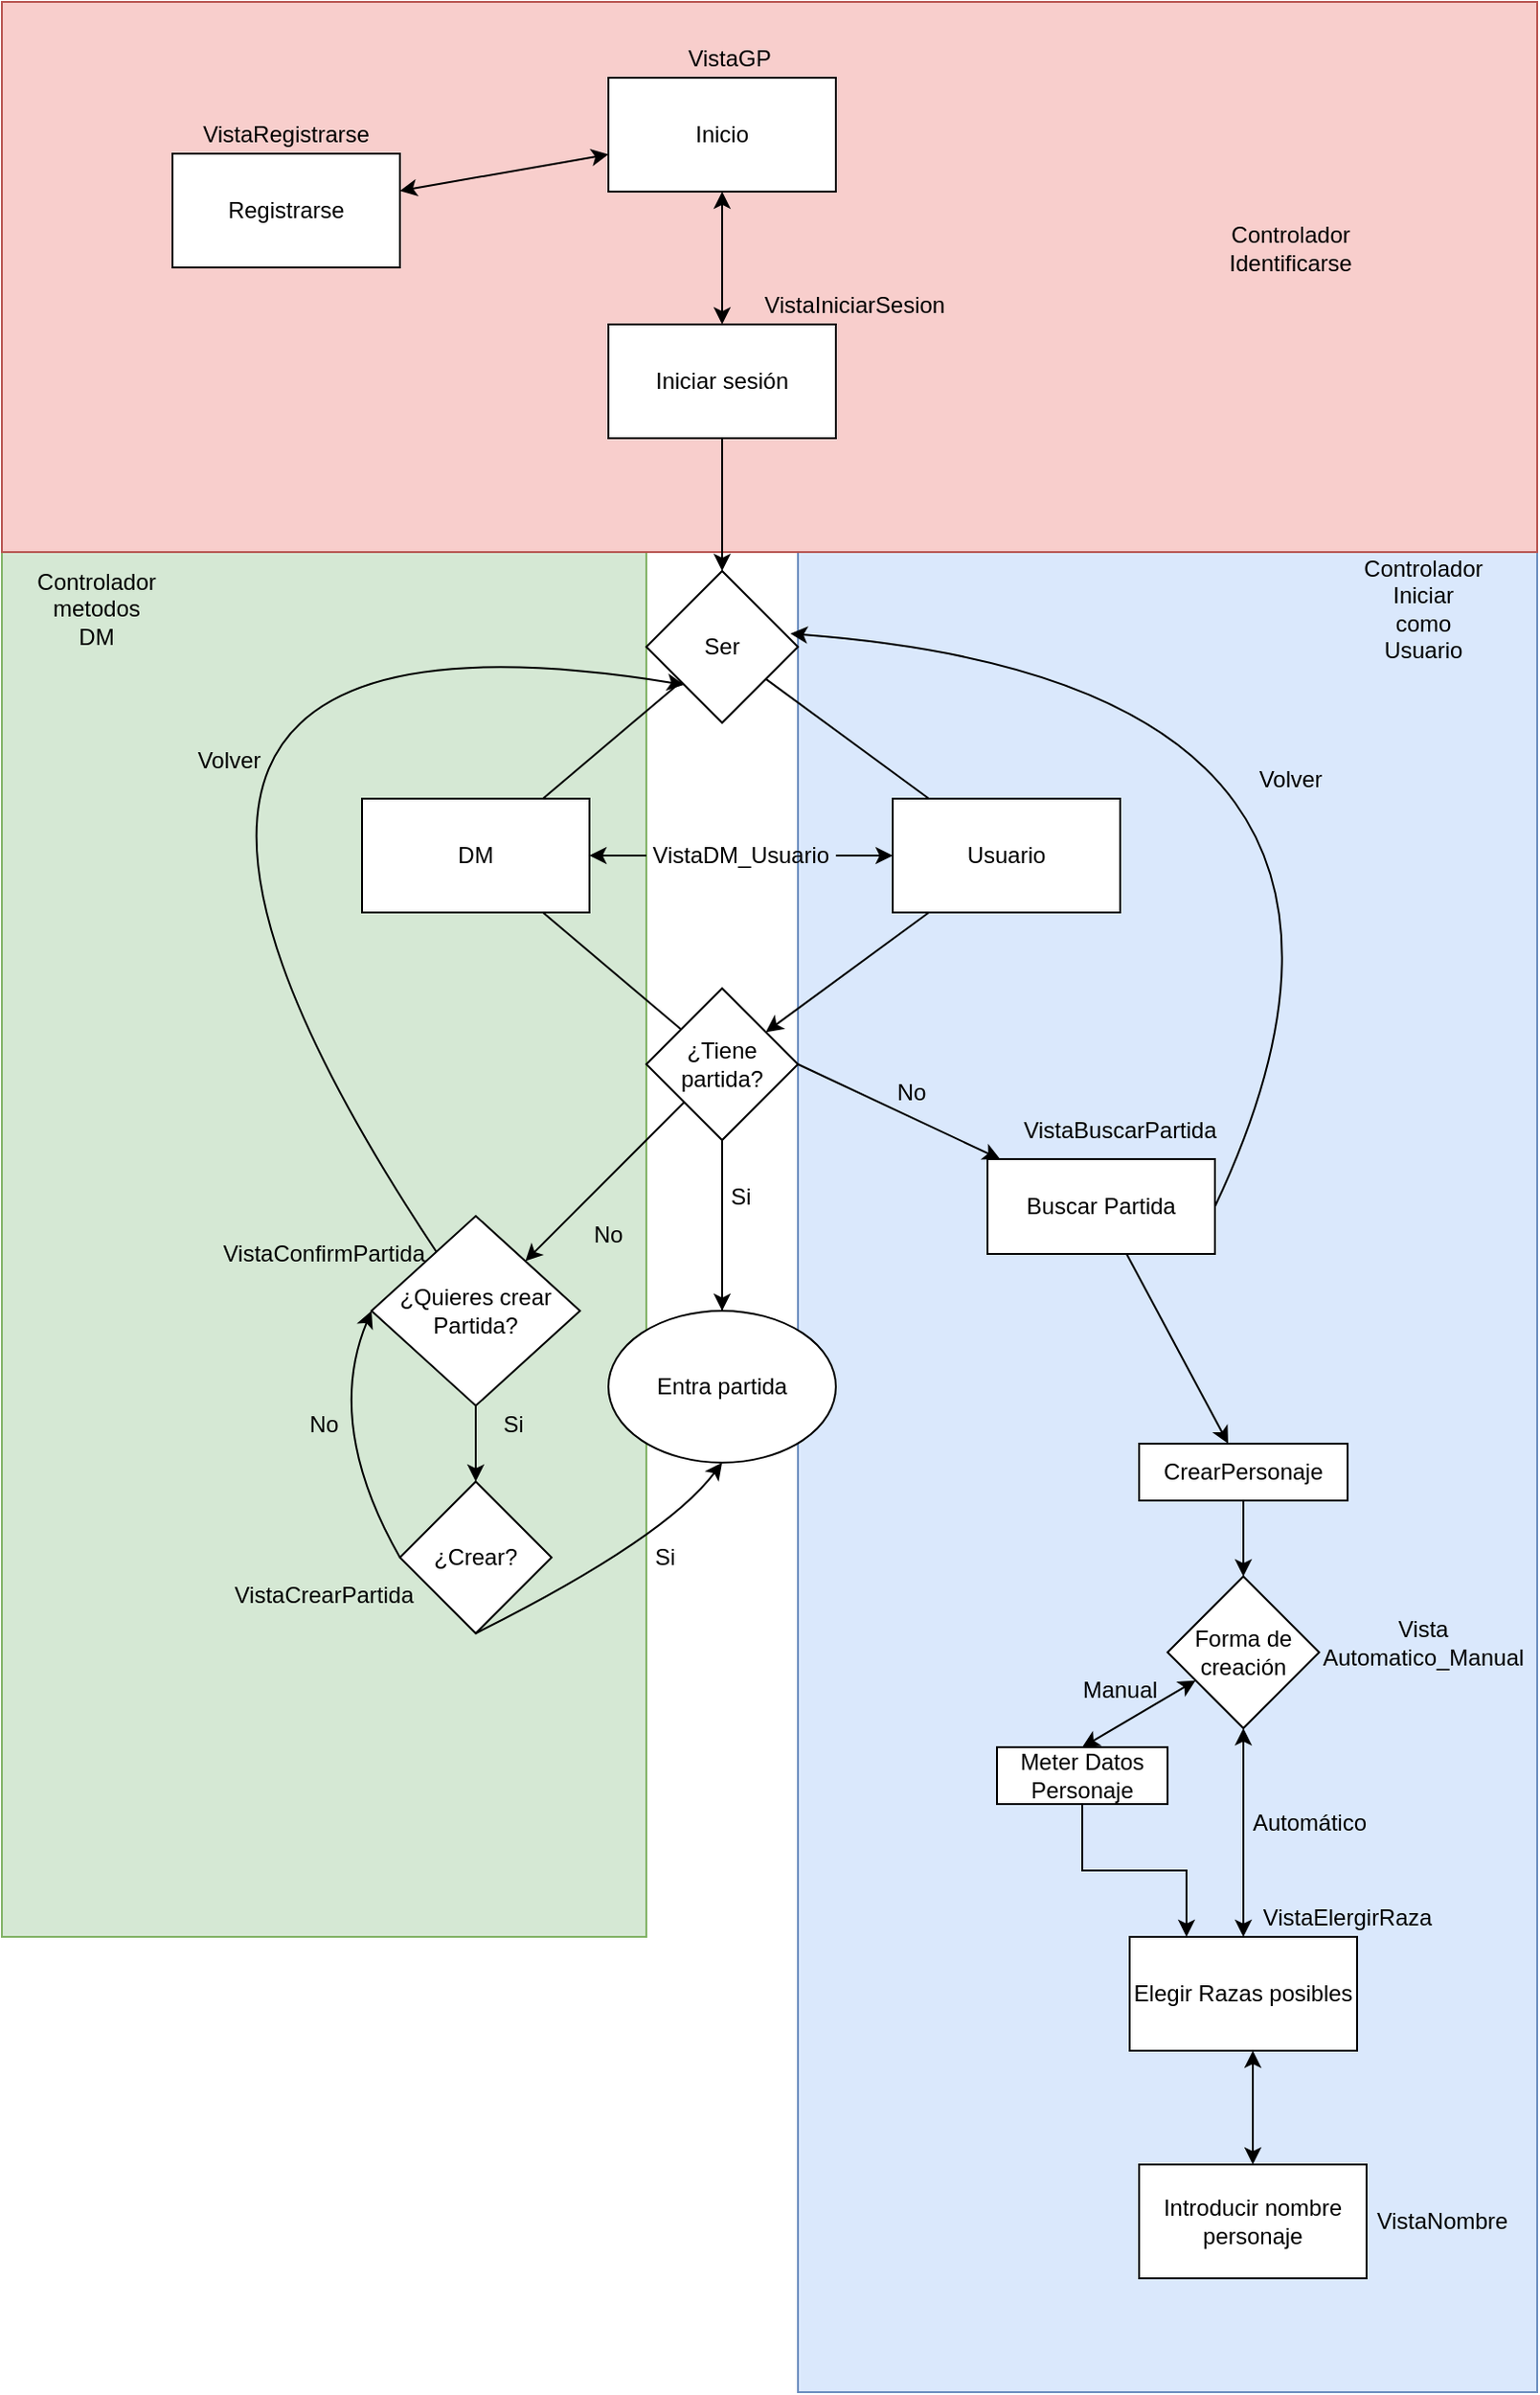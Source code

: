 <mxfile version="13.0.3" type="device"><diagram id="C5RBs43oDa-KdzZeNtuy" name="Page-1"><mxGraphModel dx="1086" dy="846" grid="1" gridSize="10" guides="1" tooltips="1" connect="1" arrows="1" fold="1" page="1" pageScale="1" pageWidth="827" pageHeight="1169" math="0" shadow="0"><root><mxCell id="WIyWlLk6GJQsqaUBKTNV-0"/><mxCell id="WIyWlLk6GJQsqaUBKTNV-1" parent="WIyWlLk6GJQsqaUBKTNV-0"/><mxCell id="XXZ9HCn9pzuTH9HaBSLa-4" value="" style="rounded=0;whiteSpace=wrap;html=1;fillColor=#dae8fc;strokeColor=#6c8ebf;direction=south;" parent="WIyWlLk6GJQsqaUBKTNV-1" vertex="1"><mxGeometry x="430" y="290" width="390" height="970" as="geometry"/></mxCell><mxCell id="XXZ9HCn9pzuTH9HaBSLa-2" value="" style="rounded=0;whiteSpace=wrap;html=1;direction=south;fillColor=#d5e8d4;strokeColor=#82b366;" parent="WIyWlLk6GJQsqaUBKTNV-1" vertex="1"><mxGeometry x="10" y="290" width="340" height="730" as="geometry"/></mxCell><mxCell id="XXZ9HCn9pzuTH9HaBSLa-0" value="" style="rounded=0;whiteSpace=wrap;html=1;fillColor=#f8cecc;strokeColor=#b85450;gradientColor=none;imageAspect=1;noLabel=0;" parent="WIyWlLk6GJQsqaUBKTNV-1" vertex="1"><mxGeometry x="10" width="810" height="290" as="geometry"/></mxCell><mxCell id="KF8RKo6rqvKwrOtJcQL5-0" value="Inicio" style="rounded=0;whiteSpace=wrap;html=1;" parent="WIyWlLk6GJQsqaUBKTNV-1" vertex="1"><mxGeometry x="330" y="40" width="120" height="60" as="geometry"/></mxCell><mxCell id="KF8RKo6rqvKwrOtJcQL5-1" value="Ser" style="rhombus;whiteSpace=wrap;html=1;" parent="WIyWlLk6GJQsqaUBKTNV-1" vertex="1"><mxGeometry x="350" y="300" width="80" height="80" as="geometry"/></mxCell><mxCell id="KF8RKo6rqvKwrOtJcQL5-3" value="DM" style="rounded=0;whiteSpace=wrap;html=1;" parent="WIyWlLk6GJQsqaUBKTNV-1" vertex="1"><mxGeometry x="200" y="420" width="120" height="60" as="geometry"/></mxCell><mxCell id="KF8RKo6rqvKwrOtJcQL5-37" style="edgeStyle=none;rounded=0;orthogonalLoop=1;jettySize=auto;html=1;shadow=0;strokeWidth=1;" parent="WIyWlLk6GJQsqaUBKTNV-1" source="KF8RKo6rqvKwrOtJcQL5-4" target="KF8RKo6rqvKwrOtJcQL5-8" edge="1"><mxGeometry relative="1" as="geometry"/></mxCell><mxCell id="KF8RKo6rqvKwrOtJcQL5-4" value="Usuario" style="rounded=0;whiteSpace=wrap;html=1;" parent="WIyWlLk6GJQsqaUBKTNV-1" vertex="1"><mxGeometry x="480" y="420" width="120" height="60" as="geometry"/></mxCell><mxCell id="KF8RKo6rqvKwrOtJcQL5-6" value="" style="endArrow=none;html=1;" parent="WIyWlLk6GJQsqaUBKTNV-1" source="KF8RKo6rqvKwrOtJcQL5-3" target="KF8RKo6rqvKwrOtJcQL5-1" edge="1"><mxGeometry width="50" height="50" relative="1" as="geometry"><mxPoint x="390" y="570" as="sourcePoint"/><mxPoint x="440" y="520" as="targetPoint"/></mxGeometry></mxCell><mxCell id="KF8RKo6rqvKwrOtJcQL5-7" value="" style="endArrow=none;html=1;" parent="WIyWlLk6GJQsqaUBKTNV-1" source="KF8RKo6rqvKwrOtJcQL5-1" target="KF8RKo6rqvKwrOtJcQL5-4" edge="1"><mxGeometry width="50" height="50" relative="1" as="geometry"><mxPoint x="410.002" y="362.4" as="sourcePoint"/><mxPoint x="489.42" y="300" as="targetPoint"/></mxGeometry></mxCell><mxCell id="KF8RKo6rqvKwrOtJcQL5-22" style="edgeStyle=none;rounded=0;orthogonalLoop=1;jettySize=auto;html=1;shadow=0;strokeWidth=1;" parent="WIyWlLk6GJQsqaUBKTNV-1" source="KF8RKo6rqvKwrOtJcQL5-8" target="KF8RKo6rqvKwrOtJcQL5-10" edge="1"><mxGeometry relative="1" as="geometry"/></mxCell><mxCell id="KF8RKo6rqvKwrOtJcQL5-28" style="edgeStyle=none;rounded=0;orthogonalLoop=1;jettySize=auto;html=1;shadow=0;strokeWidth=1;" parent="WIyWlLk6GJQsqaUBKTNV-1" source="KF8RKo6rqvKwrOtJcQL5-8" target="KF8RKo6rqvKwrOtJcQL5-24" edge="1"><mxGeometry relative="1" as="geometry"/></mxCell><mxCell id="KF8RKo6rqvKwrOtJcQL5-53" style="edgeStyle=none;rounded=0;orthogonalLoop=1;jettySize=auto;html=1;exitX=1;exitY=0.5;exitDx=0;exitDy=0;shadow=0;strokeWidth=1;" parent="WIyWlLk6GJQsqaUBKTNV-1" source="KF8RKo6rqvKwrOtJcQL5-8" target="KF8RKo6rqvKwrOtJcQL5-52" edge="1"><mxGeometry relative="1" as="geometry"/></mxCell><mxCell id="KF8RKo6rqvKwrOtJcQL5-8" value="¿Tiene partida?" style="rhombus;whiteSpace=wrap;html=1;" parent="WIyWlLk6GJQsqaUBKTNV-1" vertex="1"><mxGeometry x="350" y="520" width="80" height="80" as="geometry"/></mxCell><mxCell id="KF8RKo6rqvKwrOtJcQL5-9" value="" style="endArrow=none;html=1;" parent="WIyWlLk6GJQsqaUBKTNV-1" source="KF8RKo6rqvKwrOtJcQL5-8" target="KF8RKo6rqvKwrOtJcQL5-3" edge="1"><mxGeometry width="50" height="50" relative="1" as="geometry"><mxPoint x="390" y="570" as="sourcePoint"/><mxPoint x="440" y="520" as="targetPoint"/></mxGeometry></mxCell><mxCell id="KF8RKo6rqvKwrOtJcQL5-10" value="Entra partida" style="ellipse;whiteSpace=wrap;html=1;" parent="WIyWlLk6GJQsqaUBKTNV-1" vertex="1"><mxGeometry x="330" y="690" width="120" height="80" as="geometry"/></mxCell><mxCell id="KF8RKo6rqvKwrOtJcQL5-11" value="" style="endArrow=none;html=1;strokeWidth=1;shadow=0;" parent="WIyWlLk6GJQsqaUBKTNV-1" source="KF8RKo6rqvKwrOtJcQL5-10" target="KF8RKo6rqvKwrOtJcQL5-8" edge="1"><mxGeometry width="50" height="50" relative="1" as="geometry"><mxPoint x="390" y="570" as="sourcePoint"/><mxPoint x="440" y="520" as="targetPoint"/></mxGeometry></mxCell><mxCell id="KF8RKo6rqvKwrOtJcQL5-13" value="" style="endArrow=classic;startArrow=classic;html=1;shadow=0;strokeWidth=1;" parent="WIyWlLk6GJQsqaUBKTNV-1" source="KF8RKo6rqvKwrOtJcQL5-14" target="KF8RKo6rqvKwrOtJcQL5-0" edge="1"><mxGeometry width="50" height="50" relative="1" as="geometry"><mxPoint x="320" y="170" as="sourcePoint"/><mxPoint x="370" y="120" as="targetPoint"/></mxGeometry></mxCell><mxCell id="KF8RKo6rqvKwrOtJcQL5-14" value="Registrarse" style="rounded=0;whiteSpace=wrap;html=1;shadow=0;glass=0;comic=0;" parent="WIyWlLk6GJQsqaUBKTNV-1" vertex="1"><mxGeometry x="100" y="80" width="120" height="60" as="geometry"/></mxCell><mxCell id="KF8RKo6rqvKwrOtJcQL5-21" style="edgeStyle=none;rounded=0;orthogonalLoop=1;jettySize=auto;html=1;shadow=0;strokeWidth=1;" parent="WIyWlLk6GJQsqaUBKTNV-1" source="KF8RKo6rqvKwrOtJcQL5-15" target="KF8RKo6rqvKwrOtJcQL5-1" edge="1"><mxGeometry relative="1" as="geometry"/></mxCell><mxCell id="KF8RKo6rqvKwrOtJcQL5-15" value="Iniciar sesión" style="rounded=0;whiteSpace=wrap;html=1;shadow=0;glass=0;comic=0;" parent="WIyWlLk6GJQsqaUBKTNV-1" vertex="1"><mxGeometry x="330" y="170" width="120" height="60" as="geometry"/></mxCell><mxCell id="KF8RKo6rqvKwrOtJcQL5-17" value="" style="endArrow=classic;startArrow=classic;html=1;shadow=0;strokeWidth=1;" parent="WIyWlLk6GJQsqaUBKTNV-1" source="KF8RKo6rqvKwrOtJcQL5-0" target="KF8RKo6rqvKwrOtJcQL5-15" edge="1"><mxGeometry width="50" height="50" relative="1" as="geometry"><mxPoint x="440" y="140" as="sourcePoint"/><mxPoint x="490" y="90" as="targetPoint"/></mxGeometry></mxCell><mxCell id="KF8RKo6rqvKwrOtJcQL5-23" value="Si" style="text;html=1;strokeColor=none;fillColor=none;align=center;verticalAlign=middle;whiteSpace=wrap;rounded=0;shadow=0;glass=0;comic=0;" parent="WIyWlLk6GJQsqaUBKTNV-1" vertex="1"><mxGeometry x="380" y="620" width="40" height="20" as="geometry"/></mxCell><mxCell id="KF8RKo6rqvKwrOtJcQL5-32" style="edgeStyle=none;rounded=0;orthogonalLoop=1;jettySize=auto;html=1;shadow=0;strokeWidth=1;" parent="WIyWlLk6GJQsqaUBKTNV-1" source="KF8RKo6rqvKwrOtJcQL5-24" target="KF8RKo6rqvKwrOtJcQL5-30" edge="1"><mxGeometry relative="1" as="geometry"/></mxCell><mxCell id="KF8RKo6rqvKwrOtJcQL5-24" value="¿Quieres crear Partida?" style="rhombus;whiteSpace=wrap;html=1;rounded=0;shadow=0;glass=0;comic=0;" parent="WIyWlLk6GJQsqaUBKTNV-1" vertex="1"><mxGeometry x="205" y="640" width="110" height="100" as="geometry"/></mxCell><mxCell id="KF8RKo6rqvKwrOtJcQL5-26" value="" style="curved=1;endArrow=classic;html=1;shadow=0;strokeWidth=1;entryX=0;entryY=1;entryDx=0;entryDy=0;" parent="WIyWlLk6GJQsqaUBKTNV-1" source="KF8RKo6rqvKwrOtJcQL5-24" target="KF8RKo6rqvKwrOtJcQL5-1" edge="1"><mxGeometry width="50" height="50" relative="1" as="geometry"><mxPoint x="390" y="650" as="sourcePoint"/><mxPoint x="400" y="520" as="targetPoint"/><Array as="points"><mxPoint y="300"/></Array></mxGeometry></mxCell><mxCell id="KF8RKo6rqvKwrOtJcQL5-27" value="No" style="text;html=1;strokeColor=none;fillColor=none;align=center;verticalAlign=middle;whiteSpace=wrap;rounded=0;shadow=0;glass=0;comic=0;" parent="WIyWlLk6GJQsqaUBKTNV-1" vertex="1"><mxGeometry x="310" y="640" width="40" height="20" as="geometry"/></mxCell><mxCell id="KF8RKo6rqvKwrOtJcQL5-29" value="Si" style="text;html=1;strokeColor=none;fillColor=none;align=center;verticalAlign=middle;whiteSpace=wrap;rounded=0;shadow=0;glass=0;comic=0;" parent="WIyWlLk6GJQsqaUBKTNV-1" vertex="1"><mxGeometry x="260" y="740" width="40" height="20" as="geometry"/></mxCell><mxCell id="KF8RKo6rqvKwrOtJcQL5-30" value="¿Crear?" style="rhombus;whiteSpace=wrap;html=1;rounded=0;shadow=0;glass=0;comic=0;" parent="WIyWlLk6GJQsqaUBKTNV-1" vertex="1"><mxGeometry x="220" y="780" width="80" height="80" as="geometry"/></mxCell><mxCell id="KF8RKo6rqvKwrOtJcQL5-33" value="" style="curved=1;endArrow=classic;html=1;shadow=0;strokeWidth=1;exitX=0;exitY=0.5;exitDx=0;exitDy=0;entryX=0;entryY=0.5;entryDx=0;entryDy=0;" parent="WIyWlLk6GJQsqaUBKTNV-1" source="KF8RKo6rqvKwrOtJcQL5-30" target="KF8RKo6rqvKwrOtJcQL5-24" edge="1"><mxGeometry width="50" height="50" relative="1" as="geometry"><mxPoint x="390" y="750" as="sourcePoint"/><mxPoint x="440" y="700" as="targetPoint"/><Array as="points"><mxPoint x="180" y="750"/></Array></mxGeometry></mxCell><mxCell id="KF8RKo6rqvKwrOtJcQL5-34" value="No" style="text;html=1;strokeColor=none;fillColor=none;align=center;verticalAlign=middle;whiteSpace=wrap;rounded=0;shadow=0;glass=0;comic=0;" parent="WIyWlLk6GJQsqaUBKTNV-1" vertex="1"><mxGeometry x="160" y="740" width="40" height="20" as="geometry"/></mxCell><mxCell id="KF8RKo6rqvKwrOtJcQL5-35" value="" style="curved=1;endArrow=classic;html=1;shadow=0;strokeWidth=1;exitX=0.5;exitY=1;exitDx=0;exitDy=0;entryX=0.5;entryY=1;entryDx=0;entryDy=0;" parent="WIyWlLk6GJQsqaUBKTNV-1" source="KF8RKo6rqvKwrOtJcQL5-30" target="KF8RKo6rqvKwrOtJcQL5-10" edge="1"><mxGeometry width="50" height="50" relative="1" as="geometry"><mxPoint x="390" y="750" as="sourcePoint"/><mxPoint x="440" y="700" as="targetPoint"/><Array as="points"><mxPoint x="360" y="810"/></Array></mxGeometry></mxCell><mxCell id="KF8RKo6rqvKwrOtJcQL5-36" value="Si" style="text;html=1;strokeColor=none;fillColor=none;align=center;verticalAlign=middle;whiteSpace=wrap;rounded=0;shadow=0;glass=0;comic=0;" parent="WIyWlLk6GJQsqaUBKTNV-1" vertex="1"><mxGeometry x="340" y="810" width="40" height="20" as="geometry"/></mxCell><mxCell id="KF8RKo6rqvKwrOtJcQL5-39" value="VistaGP" style="text;html=1;strokeColor=none;fillColor=none;align=center;verticalAlign=middle;whiteSpace=wrap;rounded=0;shadow=0;glass=0;comic=0;" parent="WIyWlLk6GJQsqaUBKTNV-1" vertex="1"><mxGeometry x="374" y="20" width="40" height="20" as="geometry"/></mxCell><mxCell id="KF8RKo6rqvKwrOtJcQL5-40" value="VistaRegistrarse" style="text;html=1;strokeColor=none;fillColor=none;align=center;verticalAlign=middle;whiteSpace=wrap;rounded=0;shadow=0;glass=0;comic=0;" parent="WIyWlLk6GJQsqaUBKTNV-1" vertex="1"><mxGeometry x="140" y="60" width="40" height="20" as="geometry"/></mxCell><mxCell id="KF8RKo6rqvKwrOtJcQL5-41" value="VistaIniciarSesion" style="text;html=1;strokeColor=none;fillColor=none;align=center;verticalAlign=middle;whiteSpace=wrap;rounded=0;shadow=0;glass=0;comic=0;" parent="WIyWlLk6GJQsqaUBKTNV-1" vertex="1"><mxGeometry x="440" y="150" width="40" height="20" as="geometry"/></mxCell><mxCell id="KF8RKo6rqvKwrOtJcQL5-46" style="edgeStyle=none;rounded=0;orthogonalLoop=1;jettySize=auto;html=1;shadow=0;strokeWidth=1;" parent="WIyWlLk6GJQsqaUBKTNV-1" source="KF8RKo6rqvKwrOtJcQL5-42" target="KF8RKo6rqvKwrOtJcQL5-4" edge="1"><mxGeometry relative="1" as="geometry"/></mxCell><mxCell id="KF8RKo6rqvKwrOtJcQL5-47" style="edgeStyle=none;rounded=0;orthogonalLoop=1;jettySize=auto;html=1;shadow=0;strokeWidth=1;" parent="WIyWlLk6GJQsqaUBKTNV-1" source="KF8RKo6rqvKwrOtJcQL5-42" target="KF8RKo6rqvKwrOtJcQL5-3" edge="1"><mxGeometry relative="1" as="geometry"/></mxCell><mxCell id="KF8RKo6rqvKwrOtJcQL5-42" value="VistaDM_Usuario" style="text;html=1;strokeColor=none;fillColor=none;align=center;verticalAlign=middle;whiteSpace=wrap;rounded=0;shadow=0;glass=0;comic=0;" parent="WIyWlLk6GJQsqaUBKTNV-1" vertex="1"><mxGeometry x="350" y="430" width="100" height="40" as="geometry"/></mxCell><mxCell id="KF8RKo6rqvKwrOtJcQL5-48" value="VistaConfirmPartida" style="text;html=1;strokeColor=none;fillColor=none;align=center;verticalAlign=middle;whiteSpace=wrap;rounded=0;shadow=0;glass=0;comic=0;" parent="WIyWlLk6GJQsqaUBKTNV-1" vertex="1"><mxGeometry x="160" y="650" width="40" height="20" as="geometry"/></mxCell><mxCell id="KF8RKo6rqvKwrOtJcQL5-49" value="VistaCrearPartida" style="text;html=1;strokeColor=none;fillColor=none;align=center;verticalAlign=middle;whiteSpace=wrap;rounded=0;shadow=0;glass=0;comic=0;" parent="WIyWlLk6GJQsqaUBKTNV-1" vertex="1"><mxGeometry x="160" y="830" width="40" height="20" as="geometry"/></mxCell><mxCell id="KF8RKo6rqvKwrOtJcQL5-52" value="Buscar Partida" style="rounded=0;whiteSpace=wrap;html=1;shadow=0;glass=0;comic=0;" parent="WIyWlLk6GJQsqaUBKTNV-1" vertex="1"><mxGeometry x="530" y="610" width="120" height="50" as="geometry"/></mxCell><mxCell id="KF8RKo6rqvKwrOtJcQL5-54" value="No" style="text;html=1;strokeColor=none;fillColor=none;align=center;verticalAlign=middle;whiteSpace=wrap;rounded=0;shadow=0;glass=0;comic=0;" parent="WIyWlLk6GJQsqaUBKTNV-1" vertex="1"><mxGeometry x="470" y="565" width="40" height="20" as="geometry"/></mxCell><mxCell id="KF8RKo6rqvKwrOtJcQL5-56" value="VistaBuscarPartida" style="text;html=1;strokeColor=none;fillColor=none;align=center;verticalAlign=middle;whiteSpace=wrap;rounded=0;shadow=0;glass=0;comic=0;" parent="WIyWlLk6GJQsqaUBKTNV-1" vertex="1"><mxGeometry x="580" y="585" width="40" height="20" as="geometry"/></mxCell><mxCell id="KF8RKo6rqvKwrOtJcQL5-66" style="edgeStyle=none;rounded=0;orthogonalLoop=1;jettySize=auto;html=1;shadow=0;strokeWidth=1;" parent="WIyWlLk6GJQsqaUBKTNV-1" source="KF8RKo6rqvKwrOtJcQL5-57" target="KF8RKo6rqvKwrOtJcQL5-65" edge="1"><mxGeometry relative="1" as="geometry"/></mxCell><mxCell id="KF8RKo6rqvKwrOtJcQL5-57" value="CrearPersonaje" style="rounded=0;whiteSpace=wrap;html=1;shadow=0;glass=0;comic=0;" parent="WIyWlLk6GJQsqaUBKTNV-1" vertex="1"><mxGeometry x="610" y="760" width="110" height="30" as="geometry"/></mxCell><mxCell id="KF8RKo6rqvKwrOtJcQL5-60" value="" style="curved=1;endArrow=classic;html=1;shadow=0;strokeWidth=1;entryX=0.95;entryY=0.413;entryDx=0;entryDy=0;entryPerimeter=0;" parent="WIyWlLk6GJQsqaUBKTNV-1" target="KF8RKo6rqvKwrOtJcQL5-1" edge="1"><mxGeometry width="50" height="50" relative="1" as="geometry"><mxPoint x="650" y="635" as="sourcePoint"/><mxPoint x="700" y="585" as="targetPoint"/><Array as="points"><mxPoint x="780" y="360"/></Array></mxGeometry></mxCell><mxCell id="KF8RKo6rqvKwrOtJcQL5-61" value="Volver" style="text;html=1;strokeColor=none;fillColor=none;align=center;verticalAlign=middle;whiteSpace=wrap;rounded=0;shadow=0;glass=0;comic=0;" parent="WIyWlLk6GJQsqaUBKTNV-1" vertex="1"><mxGeometry x="110" y="390" width="40" height="20" as="geometry"/></mxCell><mxCell id="KF8RKo6rqvKwrOtJcQL5-62" value="Volver" style="text;html=1;strokeColor=none;fillColor=none;align=center;verticalAlign=middle;whiteSpace=wrap;rounded=0;shadow=0;glass=0;comic=0;" parent="WIyWlLk6GJQsqaUBKTNV-1" vertex="1"><mxGeometry x="670" y="400" width="40" height="20" as="geometry"/></mxCell><mxCell id="KF8RKo6rqvKwrOtJcQL5-64" value="" style="endArrow=classic;html=1;shadow=0;strokeWidth=1;" parent="WIyWlLk6GJQsqaUBKTNV-1" source="KF8RKo6rqvKwrOtJcQL5-52" target="KF8RKo6rqvKwrOtJcQL5-57" edge="1"><mxGeometry width="50" height="50" relative="1" as="geometry"><mxPoint x="390" y="850" as="sourcePoint"/><mxPoint x="440" y="800" as="targetPoint"/></mxGeometry></mxCell><mxCell id="KF8RKo6rqvKwrOtJcQL5-65" value="Forma de creación" style="rhombus;whiteSpace=wrap;html=1;rounded=0;shadow=0;glass=0;comic=0;" parent="WIyWlLk6GJQsqaUBKTNV-1" vertex="1"><mxGeometry x="625" y="830" width="80" height="80" as="geometry"/></mxCell><mxCell id="KF8RKo6rqvKwrOtJcQL5-68" value="Elegir Razas posibles" style="rounded=0;whiteSpace=wrap;html=1;shadow=0;glass=0;comic=0;" parent="WIyWlLk6GJQsqaUBKTNV-1" vertex="1"><mxGeometry x="605" y="1020" width="120" height="60" as="geometry"/></mxCell><mxCell id="KF8RKo6rqvKwrOtJcQL5-71" value="Manual" style="text;html=1;strokeColor=none;fillColor=none;align=center;verticalAlign=middle;whiteSpace=wrap;rounded=0;shadow=0;glass=0;comic=0;" parent="WIyWlLk6GJQsqaUBKTNV-1" vertex="1"><mxGeometry x="580" y="880" width="40" height="20" as="geometry"/></mxCell><mxCell id="KF8RKo6rqvKwrOtJcQL5-72" value="Automático" style="text;html=1;strokeColor=none;fillColor=none;align=center;verticalAlign=middle;whiteSpace=wrap;rounded=0;shadow=0;glass=0;comic=0;" parent="WIyWlLk6GJQsqaUBKTNV-1" vertex="1"><mxGeometry x="680" y="950" width="40" height="20" as="geometry"/></mxCell><mxCell id="T2VLegI4u7GOwdlaZyuK-1" style="edgeStyle=orthogonalEdgeStyle;rounded=0;orthogonalLoop=1;jettySize=auto;html=1;entryX=0.25;entryY=0;entryDx=0;entryDy=0;" edge="1" parent="WIyWlLk6GJQsqaUBKTNV-1" source="pqNDRZuFNWRQxtTIguqX-0" target="KF8RKo6rqvKwrOtJcQL5-68"><mxGeometry relative="1" as="geometry"/></mxCell><mxCell id="pqNDRZuFNWRQxtTIguqX-0" value="Meter Datos Personaje" style="rounded=0;whiteSpace=wrap;html=1;" parent="WIyWlLk6GJQsqaUBKTNV-1" vertex="1"><mxGeometry x="535" y="920" width="90" height="30" as="geometry"/></mxCell><mxCell id="pqNDRZuFNWRQxtTIguqX-1" value="" style="endArrow=classic;startArrow=classic;html=1;exitX=0.5;exitY=0;exitDx=0;exitDy=0;" parent="WIyWlLk6GJQsqaUBKTNV-1" source="pqNDRZuFNWRQxtTIguqX-0" target="KF8RKo6rqvKwrOtJcQL5-65" edge="1"><mxGeometry width="50" height="50" relative="1" as="geometry"><mxPoint x="390" y="930" as="sourcePoint"/><mxPoint x="440" y="880" as="targetPoint"/></mxGeometry></mxCell><mxCell id="XXZ9HCn9pzuTH9HaBSLa-1" value="Controlador Identificarse" style="text;html=1;strokeColor=none;fillColor=none;align=center;verticalAlign=middle;whiteSpace=wrap;rounded=0;" parent="WIyWlLk6GJQsqaUBKTNV-1" vertex="1"><mxGeometry x="670" y="120" width="40" height="20" as="geometry"/></mxCell><mxCell id="XXZ9HCn9pzuTH9HaBSLa-3" value="Controlador metodos DM" style="text;html=1;strokeColor=none;fillColor=none;align=center;verticalAlign=middle;whiteSpace=wrap;rounded=0;" parent="WIyWlLk6GJQsqaUBKTNV-1" vertex="1"><mxGeometry x="40" y="310" width="40" height="20" as="geometry"/></mxCell><mxCell id="XXZ9HCn9pzuTH9HaBSLa-5" value="Controlador Iniciar como Usuario" style="text;html=1;strokeColor=none;fillColor=none;align=center;verticalAlign=middle;whiteSpace=wrap;rounded=0;" parent="WIyWlLk6GJQsqaUBKTNV-1" vertex="1"><mxGeometry x="740" y="310" width="40" height="20" as="geometry"/></mxCell><mxCell id="T2VLegI4u7GOwdlaZyuK-0" value="" style="endArrow=classic;startArrow=classic;html=1;" edge="1" parent="WIyWlLk6GJQsqaUBKTNV-1" source="KF8RKo6rqvKwrOtJcQL5-68" target="KF8RKo6rqvKwrOtJcQL5-65"><mxGeometry width="50" height="50" relative="1" as="geometry"><mxPoint x="390" y="960" as="sourcePoint"/><mxPoint x="440" y="910" as="targetPoint"/></mxGeometry></mxCell><mxCell id="T2VLegI4u7GOwdlaZyuK-2" value="VistaElergirRaza" style="text;html=1;strokeColor=none;fillColor=none;align=center;verticalAlign=middle;whiteSpace=wrap;rounded=0;" vertex="1" parent="WIyWlLk6GJQsqaUBKTNV-1"><mxGeometry x="700" y="1000" width="40" height="20" as="geometry"/></mxCell><mxCell id="T2VLegI4u7GOwdlaZyuK-3" value="Vista Automatico_Manual" style="text;html=1;strokeColor=none;fillColor=none;align=center;verticalAlign=middle;whiteSpace=wrap;rounded=0;" vertex="1" parent="WIyWlLk6GJQsqaUBKTNV-1"><mxGeometry x="710" y="830" width="100" height="70" as="geometry"/></mxCell><mxCell id="T2VLegI4u7GOwdlaZyuK-8" value="" style="endArrow=classic;startArrow=classic;html=1;" edge="1" parent="WIyWlLk6GJQsqaUBKTNV-1" source="T2VLegI4u7GOwdlaZyuK-10"><mxGeometry width="50" height="50" relative="1" as="geometry"><mxPoint x="390" y="960" as="sourcePoint"/><mxPoint x="670" y="1080" as="targetPoint"/></mxGeometry></mxCell><mxCell id="T2VLegI4u7GOwdlaZyuK-10" value="Introducir nombre personaje" style="rounded=0;whiteSpace=wrap;html=1;" vertex="1" parent="WIyWlLk6GJQsqaUBKTNV-1"><mxGeometry x="610" y="1140" width="120" height="60" as="geometry"/></mxCell><mxCell id="T2VLegI4u7GOwdlaZyuK-11" value="VistaNombre" style="text;html=1;strokeColor=none;fillColor=none;align=center;verticalAlign=middle;whiteSpace=wrap;rounded=0;" vertex="1" parent="WIyWlLk6GJQsqaUBKTNV-1"><mxGeometry x="750" y="1160" width="40" height="20" as="geometry"/></mxCell></root></mxGraphModel></diagram></mxfile>